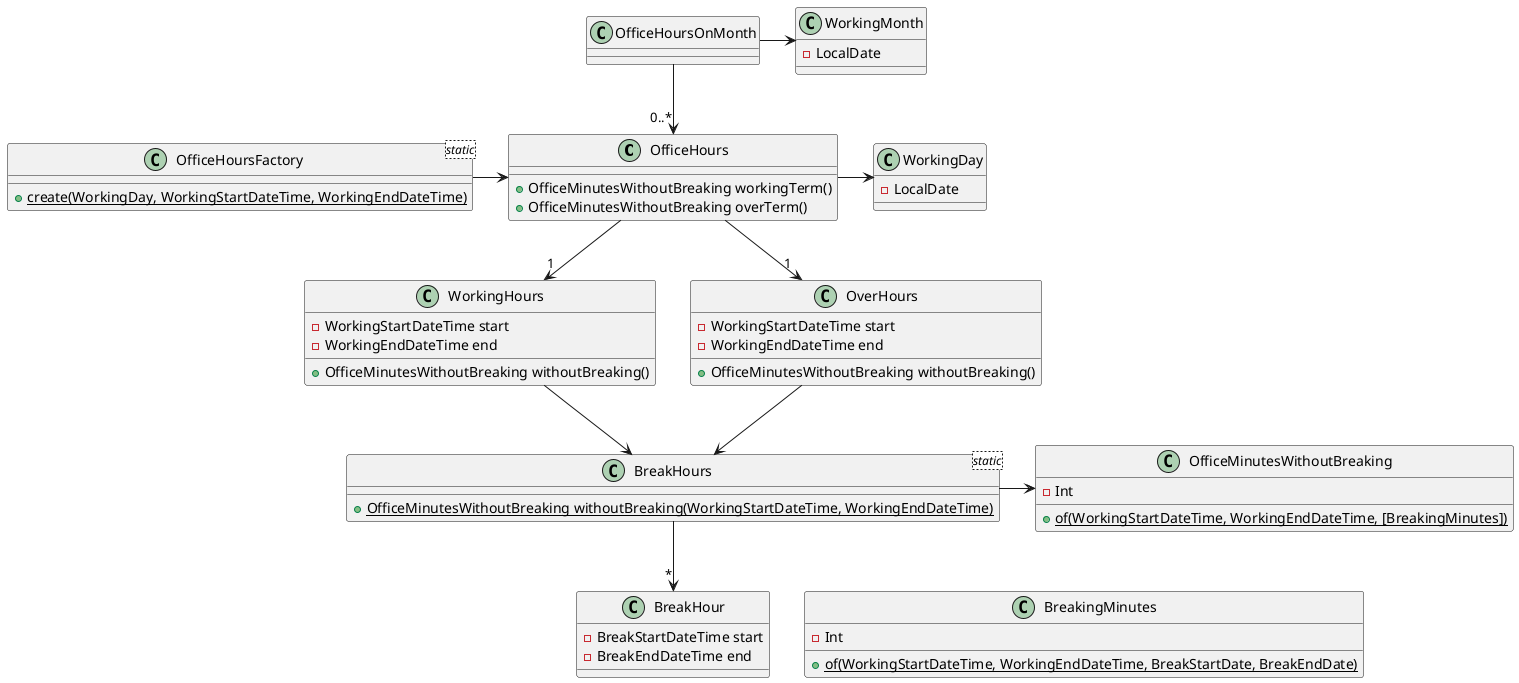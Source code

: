 @startuml

class OfficeHours {
  + OfficeMinutesWithoutBreaking workingTerm()
  + OfficeMinutesWithoutBreaking overTerm()
}

class WorkingDay {
  - LocalDate
}

OfficeHours -right-> WorkingDay

class WorkingHours {
  - WorkingStartDateTime start
  - WorkingEndDateTime end
  + OfficeMinutesWithoutBreaking withoutBreaking()
}

class OverHours {
  - WorkingStartDateTime start
  - WorkingEndDateTime end
  + OfficeMinutesWithoutBreaking withoutBreaking()
}

OfficeHours --> "1" WorkingHours
OfficeHours --> "1" OverHours

class BreakHours <static> {
  + {static} OfficeMinutesWithoutBreaking withoutBreaking(WorkingStartDateTime, WorkingEndDateTime)
}

class BreakHour {
  - BreakStartDateTime start
  - BreakEndDateTime end
}

class BreakingMinutes {
  - Int
  + {static} of(WorkingStartDateTime, WorkingEndDateTime, BreakStartDate, BreakEndDate)
}

WorkingHours --> BreakHours
OverHours --> BreakHours

BreakHours -down-> "*" BreakHour
BreakHour -[hidden]right-> BreakingMinutes

class OfficeMinutesWithoutBreaking {
  - Int
  + {static} of(WorkingStartDateTime, WorkingEndDateTime, [BreakingMinutes])
}

BreakHours -right-> OfficeMinutesWithoutBreaking

class OfficeHoursFactory <static> {
  + {static} create(WorkingDay, WorkingStartDateTime, WorkingEndDateTime)
}

OfficeHoursFactory -right-> OfficeHours

class OfficeHoursOnMonth {
}

class WorkingMonth {
  - LocalDate
}

OfficeHoursOnMonth -right-> WorkingMonth

OfficeHoursOnMonth -down-> "0..*" OfficeHours

@enduml